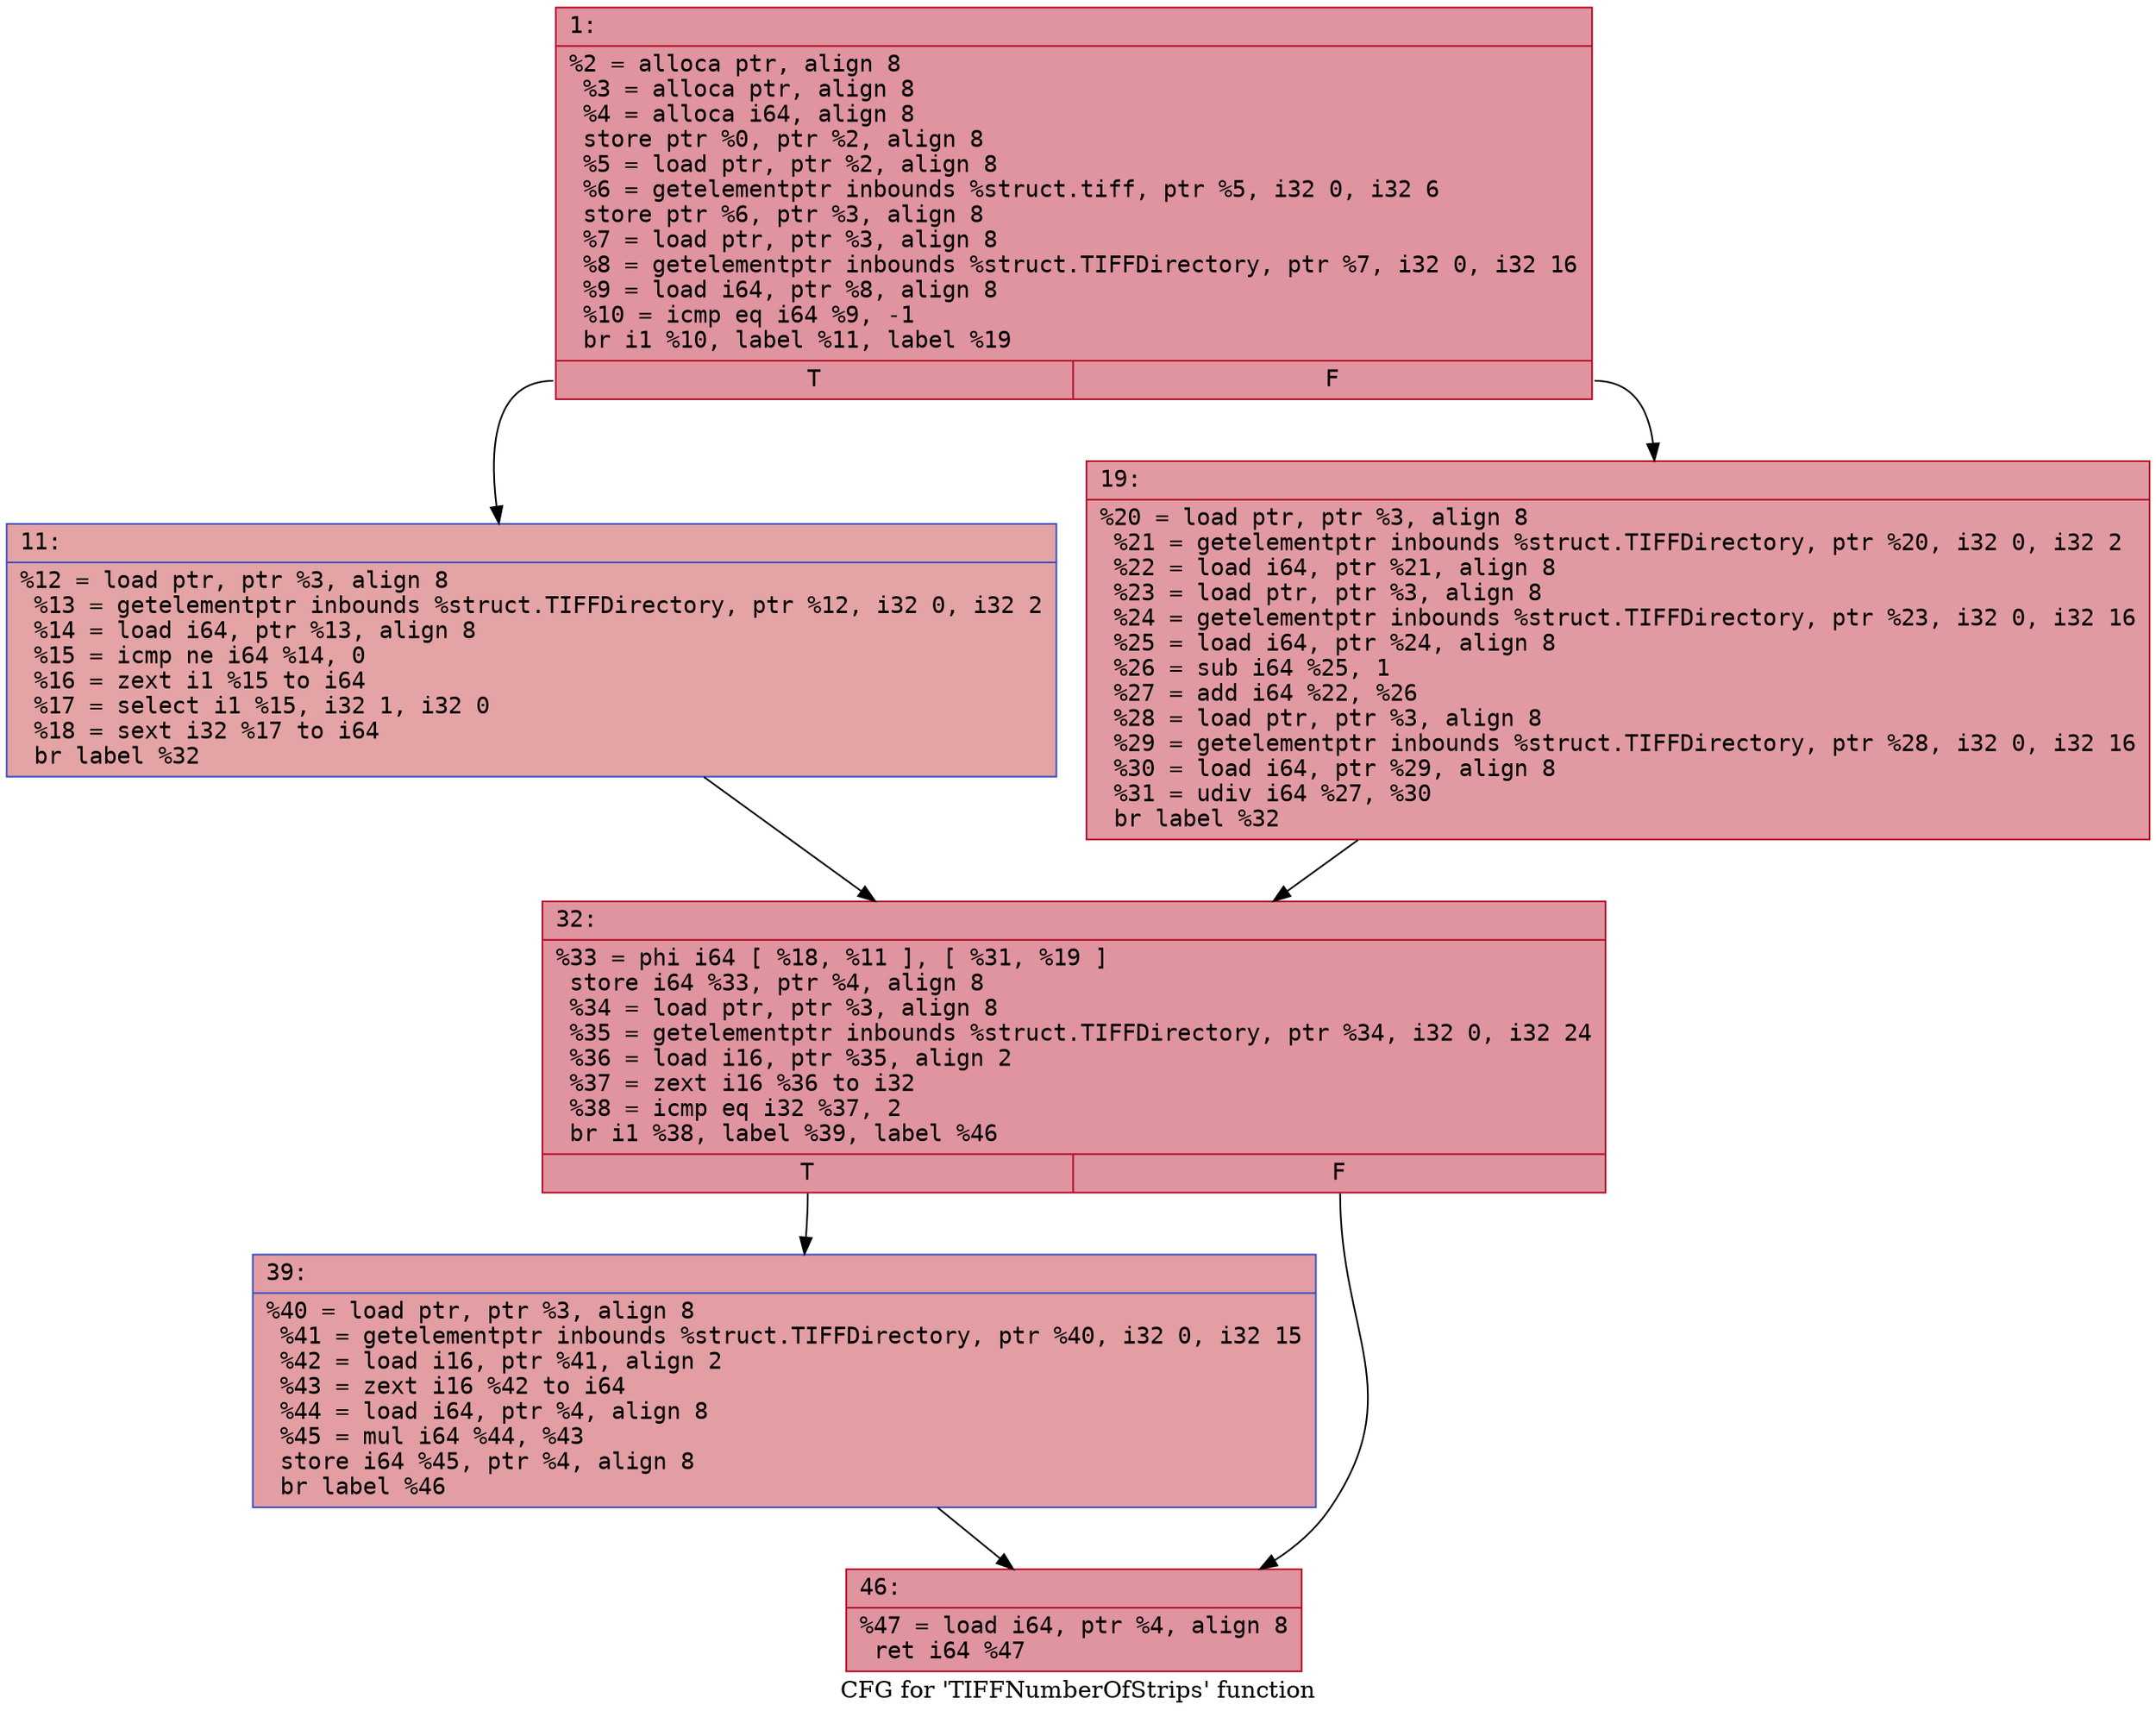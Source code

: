 digraph "CFG for 'TIFFNumberOfStrips' function" {
	label="CFG for 'TIFFNumberOfStrips' function";

	Node0x600001e1a1c0 [shape=record,color="#b70d28ff", style=filled, fillcolor="#b70d2870" fontname="Courier",label="{1:\l|  %2 = alloca ptr, align 8\l  %3 = alloca ptr, align 8\l  %4 = alloca i64, align 8\l  store ptr %0, ptr %2, align 8\l  %5 = load ptr, ptr %2, align 8\l  %6 = getelementptr inbounds %struct.tiff, ptr %5, i32 0, i32 6\l  store ptr %6, ptr %3, align 8\l  %7 = load ptr, ptr %3, align 8\l  %8 = getelementptr inbounds %struct.TIFFDirectory, ptr %7, i32 0, i32 16\l  %9 = load i64, ptr %8, align 8\l  %10 = icmp eq i64 %9, -1\l  br i1 %10, label %11, label %19\l|{<s0>T|<s1>F}}"];
	Node0x600001e1a1c0:s0 -> Node0x600001e1a210[tooltip="1 -> 11\nProbability 37.50%" ];
	Node0x600001e1a1c0:s1 -> Node0x600001e1a260[tooltip="1 -> 19\nProbability 62.50%" ];
	Node0x600001e1a210 [shape=record,color="#3d50c3ff", style=filled, fillcolor="#c32e3170" fontname="Courier",label="{11:\l|  %12 = load ptr, ptr %3, align 8\l  %13 = getelementptr inbounds %struct.TIFFDirectory, ptr %12, i32 0, i32 2\l  %14 = load i64, ptr %13, align 8\l  %15 = icmp ne i64 %14, 0\l  %16 = zext i1 %15 to i64\l  %17 = select i1 %15, i32 1, i32 0\l  %18 = sext i32 %17 to i64\l  br label %32\l}"];
	Node0x600001e1a210 -> Node0x600001e1a2b0[tooltip="11 -> 32\nProbability 100.00%" ];
	Node0x600001e1a260 [shape=record,color="#b70d28ff", style=filled, fillcolor="#bb1b2c70" fontname="Courier",label="{19:\l|  %20 = load ptr, ptr %3, align 8\l  %21 = getelementptr inbounds %struct.TIFFDirectory, ptr %20, i32 0, i32 2\l  %22 = load i64, ptr %21, align 8\l  %23 = load ptr, ptr %3, align 8\l  %24 = getelementptr inbounds %struct.TIFFDirectory, ptr %23, i32 0, i32 16\l  %25 = load i64, ptr %24, align 8\l  %26 = sub i64 %25, 1\l  %27 = add i64 %22, %26\l  %28 = load ptr, ptr %3, align 8\l  %29 = getelementptr inbounds %struct.TIFFDirectory, ptr %28, i32 0, i32 16\l  %30 = load i64, ptr %29, align 8\l  %31 = udiv i64 %27, %30\l  br label %32\l}"];
	Node0x600001e1a260 -> Node0x600001e1a2b0[tooltip="19 -> 32\nProbability 100.00%" ];
	Node0x600001e1a2b0 [shape=record,color="#b70d28ff", style=filled, fillcolor="#b70d2870" fontname="Courier",label="{32:\l|  %33 = phi i64 [ %18, %11 ], [ %31, %19 ]\l  store i64 %33, ptr %4, align 8\l  %34 = load ptr, ptr %3, align 8\l  %35 = getelementptr inbounds %struct.TIFFDirectory, ptr %34, i32 0, i32 24\l  %36 = load i16, ptr %35, align 2\l  %37 = zext i16 %36 to i32\l  %38 = icmp eq i32 %37, 2\l  br i1 %38, label %39, label %46\l|{<s0>T|<s1>F}}"];
	Node0x600001e1a2b0:s0 -> Node0x600001e1a300[tooltip="32 -> 39\nProbability 50.00%" ];
	Node0x600001e1a2b0:s1 -> Node0x600001e1a350[tooltip="32 -> 46\nProbability 50.00%" ];
	Node0x600001e1a300 [shape=record,color="#3d50c3ff", style=filled, fillcolor="#be242e70" fontname="Courier",label="{39:\l|  %40 = load ptr, ptr %3, align 8\l  %41 = getelementptr inbounds %struct.TIFFDirectory, ptr %40, i32 0, i32 15\l  %42 = load i16, ptr %41, align 2\l  %43 = zext i16 %42 to i64\l  %44 = load i64, ptr %4, align 8\l  %45 = mul i64 %44, %43\l  store i64 %45, ptr %4, align 8\l  br label %46\l}"];
	Node0x600001e1a300 -> Node0x600001e1a350[tooltip="39 -> 46\nProbability 100.00%" ];
	Node0x600001e1a350 [shape=record,color="#b70d28ff", style=filled, fillcolor="#b70d2870" fontname="Courier",label="{46:\l|  %47 = load i64, ptr %4, align 8\l  ret i64 %47\l}"];
}
